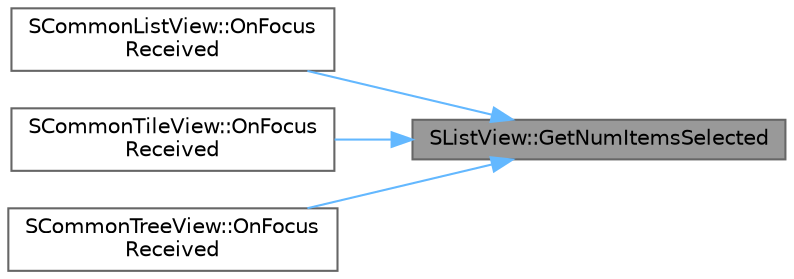digraph "SListView::GetNumItemsSelected"
{
 // INTERACTIVE_SVG=YES
 // LATEX_PDF_SIZE
  bgcolor="transparent";
  edge [fontname=Helvetica,fontsize=10,labelfontname=Helvetica,labelfontsize=10];
  node [fontname=Helvetica,fontsize=10,shape=box,height=0.2,width=0.4];
  rankdir="RL";
  Node1 [id="Node000001",label="SListView::GetNumItemsSelected",height=0.2,width=0.4,color="gray40", fillcolor="grey60", style="filled", fontcolor="black",tooltip="Gets the number of selected items."];
  Node1 -> Node2 [id="edge1_Node000001_Node000002",dir="back",color="steelblue1",style="solid",tooltip=" "];
  Node2 [id="Node000002",label="SCommonListView::OnFocus\lReceived",height=0.2,width=0.4,color="grey40", fillcolor="white", style="filled",URL="$df/d1b/classSCommonListView.html#a509980b403637a1710cb9e0cb39cea9f",tooltip="Called when focus is given to this widget."];
  Node1 -> Node3 [id="edge2_Node000001_Node000003",dir="back",color="steelblue1",style="solid",tooltip=" "];
  Node3 [id="Node000003",label="SCommonTileView::OnFocus\lReceived",height=0.2,width=0.4,color="grey40", fillcolor="white", style="filled",URL="$d4/d4a/classSCommonTileView.html#af3a5e1b8c8ef8f1f661afff0c5253710",tooltip="Called when focus is given to this widget."];
  Node1 -> Node4 [id="edge3_Node000001_Node000004",dir="back",color="steelblue1",style="solid",tooltip=" "];
  Node4 [id="Node000004",label="SCommonTreeView::OnFocus\lReceived",height=0.2,width=0.4,color="grey40", fillcolor="white", style="filled",URL="$d8/dcf/classSCommonTreeView.html#a8238eaedbc87261ad8769e283f97ebb7",tooltip="Called when focus is given to this widget."];
}
